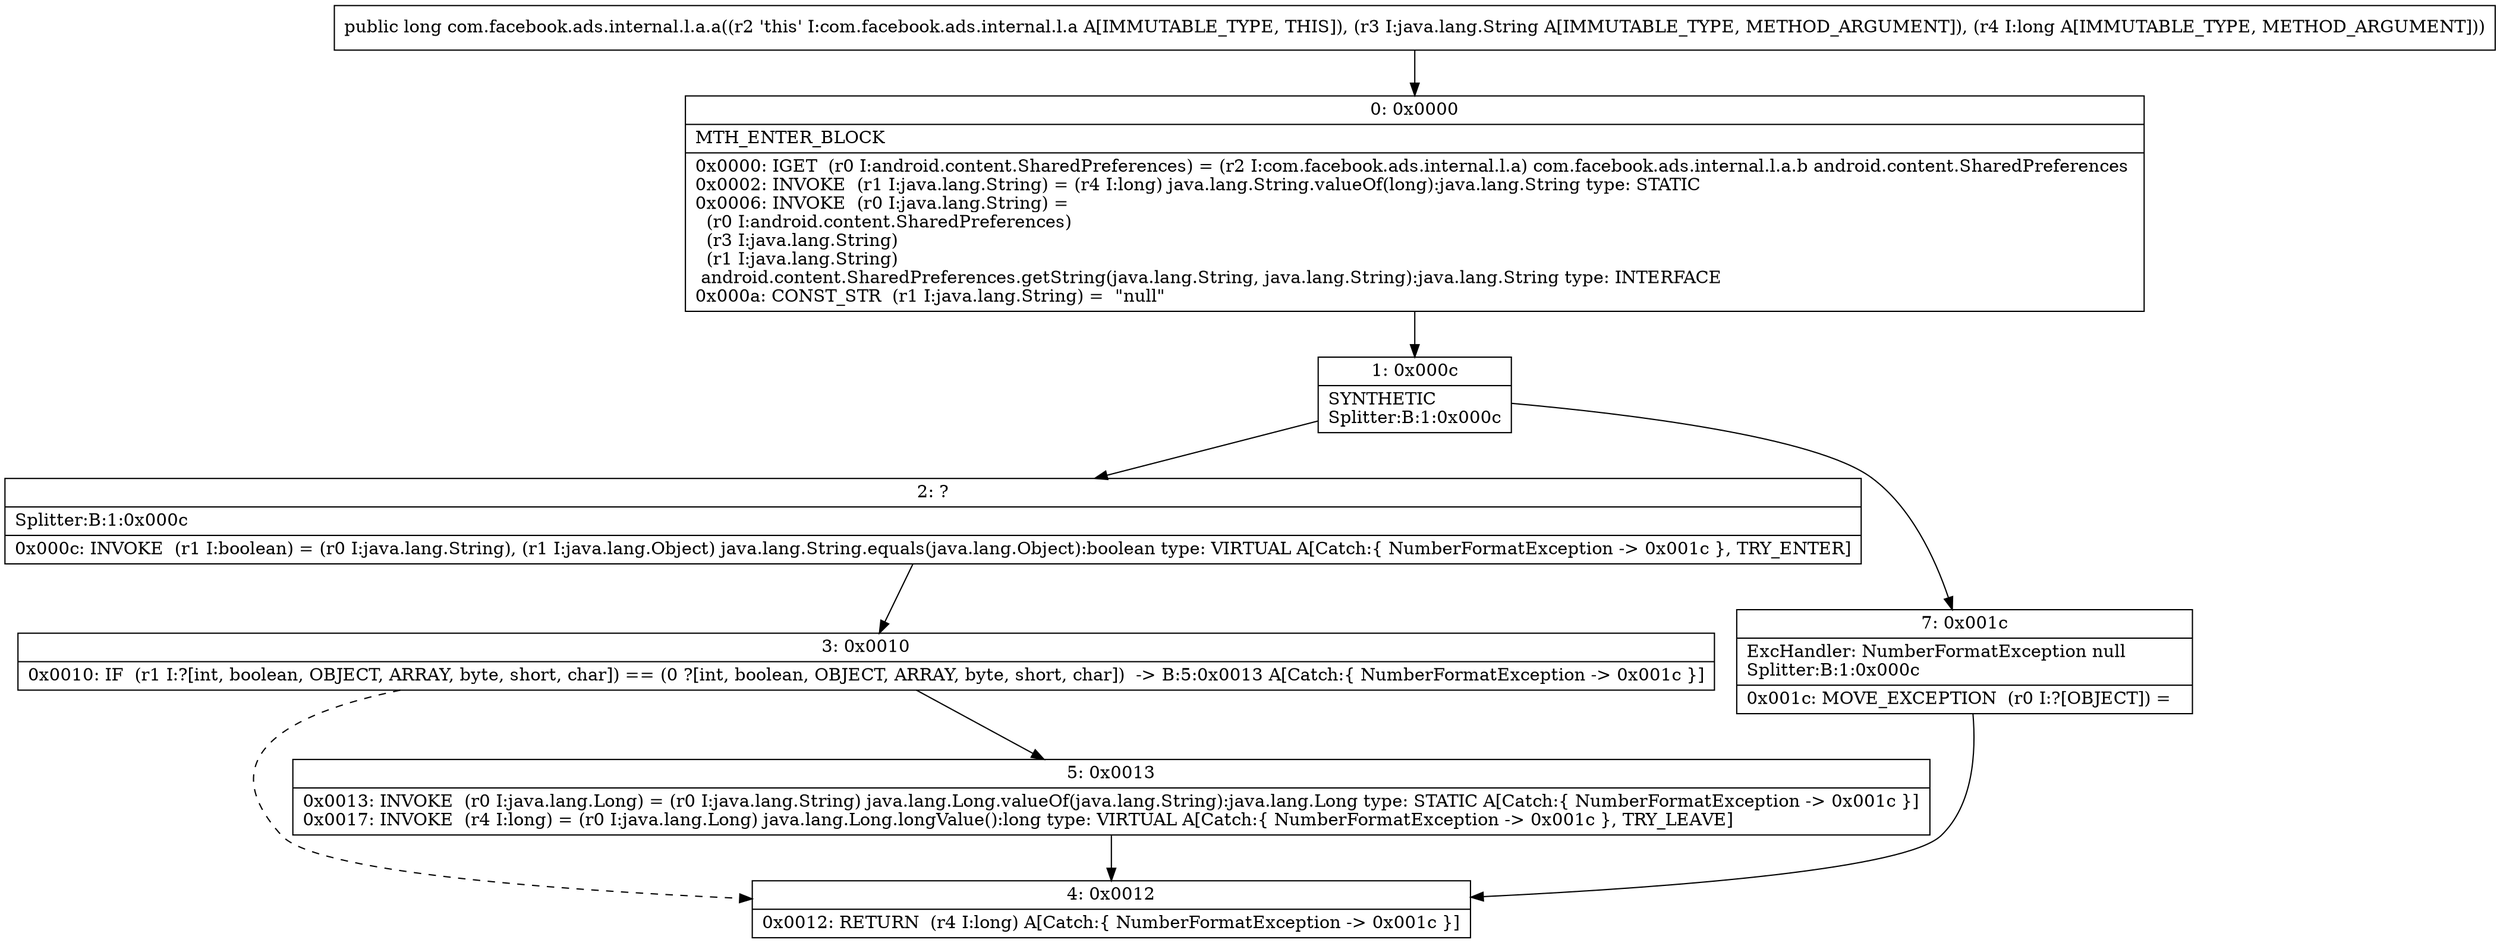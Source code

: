 digraph "CFG forcom.facebook.ads.internal.l.a.a(Ljava\/lang\/String;J)J" {
Node_0 [shape=record,label="{0\:\ 0x0000|MTH_ENTER_BLOCK\l|0x0000: IGET  (r0 I:android.content.SharedPreferences) = (r2 I:com.facebook.ads.internal.l.a) com.facebook.ads.internal.l.a.b android.content.SharedPreferences \l0x0002: INVOKE  (r1 I:java.lang.String) = (r4 I:long) java.lang.String.valueOf(long):java.lang.String type: STATIC \l0x0006: INVOKE  (r0 I:java.lang.String) = \l  (r0 I:android.content.SharedPreferences)\l  (r3 I:java.lang.String)\l  (r1 I:java.lang.String)\l android.content.SharedPreferences.getString(java.lang.String, java.lang.String):java.lang.String type: INTERFACE \l0x000a: CONST_STR  (r1 I:java.lang.String) =  \"null\" \l}"];
Node_1 [shape=record,label="{1\:\ 0x000c|SYNTHETIC\lSplitter:B:1:0x000c\l}"];
Node_2 [shape=record,label="{2\:\ ?|Splitter:B:1:0x000c\l|0x000c: INVOKE  (r1 I:boolean) = (r0 I:java.lang.String), (r1 I:java.lang.Object) java.lang.String.equals(java.lang.Object):boolean type: VIRTUAL A[Catch:\{ NumberFormatException \-\> 0x001c \}, TRY_ENTER]\l}"];
Node_3 [shape=record,label="{3\:\ 0x0010|0x0010: IF  (r1 I:?[int, boolean, OBJECT, ARRAY, byte, short, char]) == (0 ?[int, boolean, OBJECT, ARRAY, byte, short, char])  \-\> B:5:0x0013 A[Catch:\{ NumberFormatException \-\> 0x001c \}]\l}"];
Node_4 [shape=record,label="{4\:\ 0x0012|0x0012: RETURN  (r4 I:long) A[Catch:\{ NumberFormatException \-\> 0x001c \}]\l}"];
Node_5 [shape=record,label="{5\:\ 0x0013|0x0013: INVOKE  (r0 I:java.lang.Long) = (r0 I:java.lang.String) java.lang.Long.valueOf(java.lang.String):java.lang.Long type: STATIC A[Catch:\{ NumberFormatException \-\> 0x001c \}]\l0x0017: INVOKE  (r4 I:long) = (r0 I:java.lang.Long) java.lang.Long.longValue():long type: VIRTUAL A[Catch:\{ NumberFormatException \-\> 0x001c \}, TRY_LEAVE]\l}"];
Node_7 [shape=record,label="{7\:\ 0x001c|ExcHandler: NumberFormatException null\lSplitter:B:1:0x000c\l|0x001c: MOVE_EXCEPTION  (r0 I:?[OBJECT]) =  \l}"];
MethodNode[shape=record,label="{public long com.facebook.ads.internal.l.a.a((r2 'this' I:com.facebook.ads.internal.l.a A[IMMUTABLE_TYPE, THIS]), (r3 I:java.lang.String A[IMMUTABLE_TYPE, METHOD_ARGUMENT]), (r4 I:long A[IMMUTABLE_TYPE, METHOD_ARGUMENT])) }"];
MethodNode -> Node_0;
Node_0 -> Node_1;
Node_1 -> Node_2;
Node_1 -> Node_7;
Node_2 -> Node_3;
Node_3 -> Node_4[style=dashed];
Node_3 -> Node_5;
Node_5 -> Node_4;
Node_7 -> Node_4;
}

